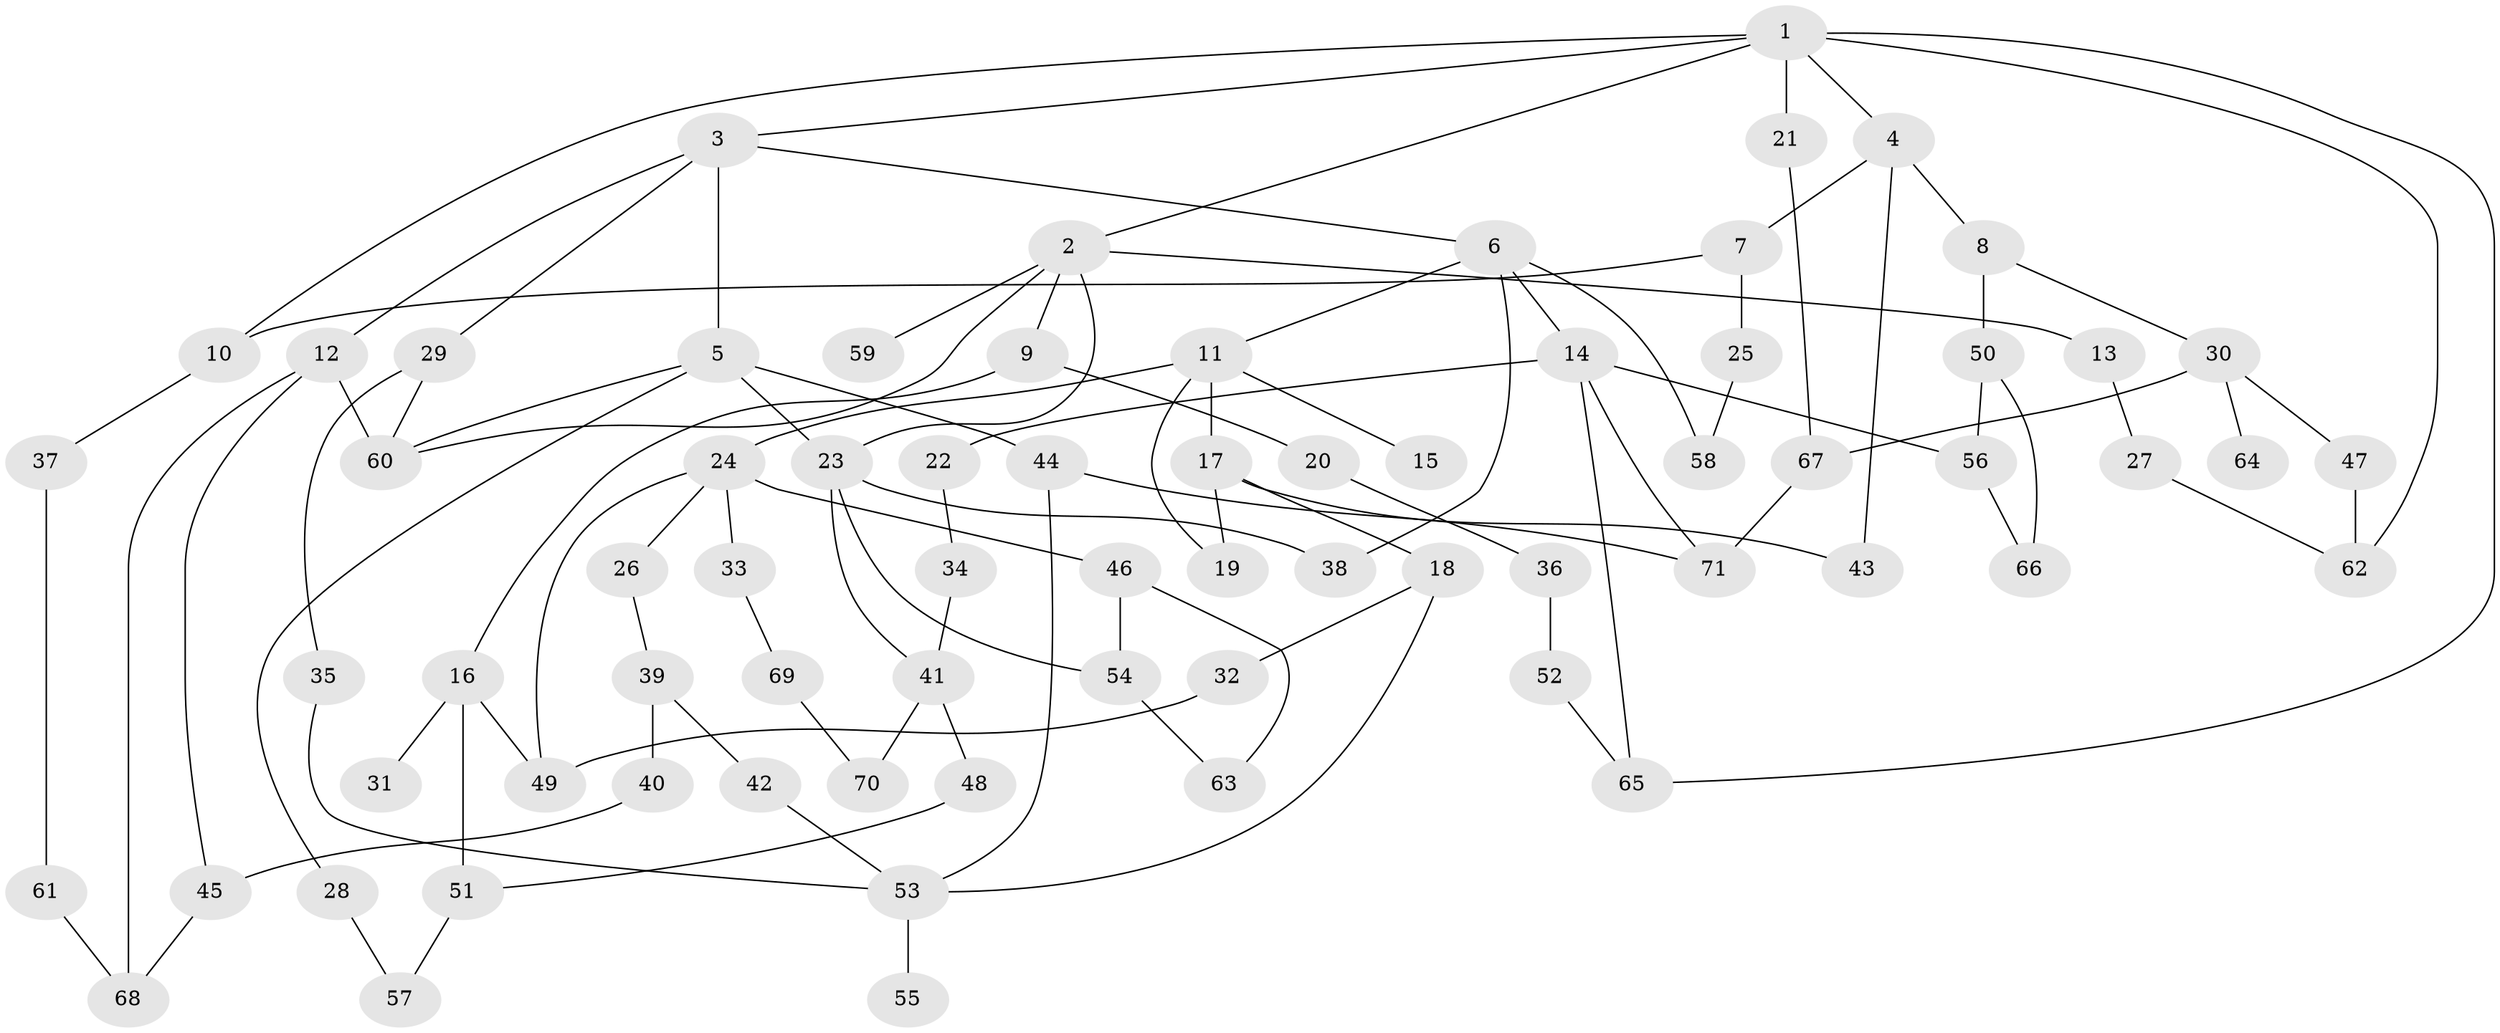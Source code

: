 // coarse degree distribution, {8: 0.046511627906976744, 5: 0.11627906976744186, 4: 0.16279069767441862, 7: 0.023255813953488372, 2: 0.32558139534883723, 6: 0.046511627906976744, 1: 0.11627906976744186, 3: 0.16279069767441862}
// Generated by graph-tools (version 1.1) at 2025/51/02/27/25 19:51:36]
// undirected, 71 vertices, 102 edges
graph export_dot {
graph [start="1"]
  node [color=gray90,style=filled];
  1;
  2;
  3;
  4;
  5;
  6;
  7;
  8;
  9;
  10;
  11;
  12;
  13;
  14;
  15;
  16;
  17;
  18;
  19;
  20;
  21;
  22;
  23;
  24;
  25;
  26;
  27;
  28;
  29;
  30;
  31;
  32;
  33;
  34;
  35;
  36;
  37;
  38;
  39;
  40;
  41;
  42;
  43;
  44;
  45;
  46;
  47;
  48;
  49;
  50;
  51;
  52;
  53;
  54;
  55;
  56;
  57;
  58;
  59;
  60;
  61;
  62;
  63;
  64;
  65;
  66;
  67;
  68;
  69;
  70;
  71;
  1 -- 2;
  1 -- 3;
  1 -- 4;
  1 -- 10;
  1 -- 21;
  1 -- 62;
  1 -- 65;
  2 -- 9;
  2 -- 13;
  2 -- 59;
  2 -- 60;
  2 -- 23;
  3 -- 5;
  3 -- 6;
  3 -- 12;
  3 -- 29;
  4 -- 7;
  4 -- 8;
  4 -- 43;
  5 -- 23;
  5 -- 28;
  5 -- 44;
  5 -- 60;
  6 -- 11;
  6 -- 14;
  6 -- 38;
  6 -- 58;
  7 -- 25;
  7 -- 10;
  8 -- 30;
  8 -- 50;
  9 -- 16;
  9 -- 20;
  10 -- 37;
  11 -- 15;
  11 -- 17;
  11 -- 24;
  11 -- 19;
  12 -- 60;
  12 -- 68;
  12 -- 45;
  13 -- 27;
  14 -- 22;
  14 -- 65;
  14 -- 71;
  14 -- 56;
  16 -- 31;
  16 -- 49;
  16 -- 51;
  17 -- 18;
  17 -- 19;
  17 -- 43;
  18 -- 32;
  18 -- 53;
  20 -- 36;
  21 -- 67;
  22 -- 34;
  23 -- 41;
  23 -- 54;
  23 -- 38;
  24 -- 26;
  24 -- 33;
  24 -- 46;
  24 -- 49;
  25 -- 58;
  26 -- 39;
  27 -- 62;
  28 -- 57;
  29 -- 35;
  29 -- 60;
  30 -- 47;
  30 -- 64;
  30 -- 67;
  32 -- 49;
  33 -- 69;
  34 -- 41;
  35 -- 53;
  36 -- 52;
  37 -- 61;
  39 -- 40;
  39 -- 42;
  40 -- 45;
  41 -- 48;
  41 -- 70;
  42 -- 53;
  44 -- 53;
  44 -- 71;
  45 -- 68;
  46 -- 54;
  46 -- 63;
  47 -- 62;
  48 -- 51;
  50 -- 56;
  50 -- 66;
  51 -- 57;
  52 -- 65;
  53 -- 55;
  54 -- 63;
  56 -- 66;
  61 -- 68;
  67 -- 71;
  69 -- 70;
}
